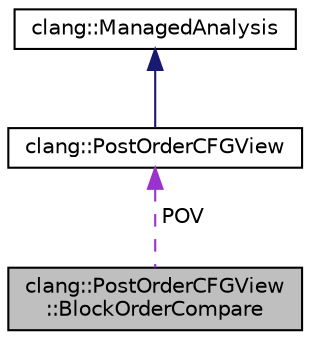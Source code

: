 digraph "clang::PostOrderCFGView::BlockOrderCompare"
{
 // LATEX_PDF_SIZE
  bgcolor="transparent";
  edge [fontname="Helvetica",fontsize="10",labelfontname="Helvetica",labelfontsize="10"];
  node [fontname="Helvetica",fontsize="10",shape=record];
  Node1 [label="clang::PostOrderCFGView\l::BlockOrderCompare",height=0.2,width=0.4,color="black", fillcolor="grey75", style="filled", fontcolor="black",tooltip=" "];
  Node2 -> Node1 [dir="back",color="darkorchid3",fontsize="10",style="dashed",label=" POV" ,fontname="Helvetica"];
  Node2 [label="clang::PostOrderCFGView",height=0.2,width=0.4,color="black",URL="$classclang_1_1PostOrderCFGView.html",tooltip=" "];
  Node3 -> Node2 [dir="back",color="midnightblue",fontsize="10",style="solid",fontname="Helvetica"];
  Node3 [label="clang::ManagedAnalysis",height=0.2,width=0.4,color="black",URL="$classclang_1_1ManagedAnalysis.html",tooltip="The base class of a hierarchy of objects representing analyses tied to AnalysisDeclContext."];
}

